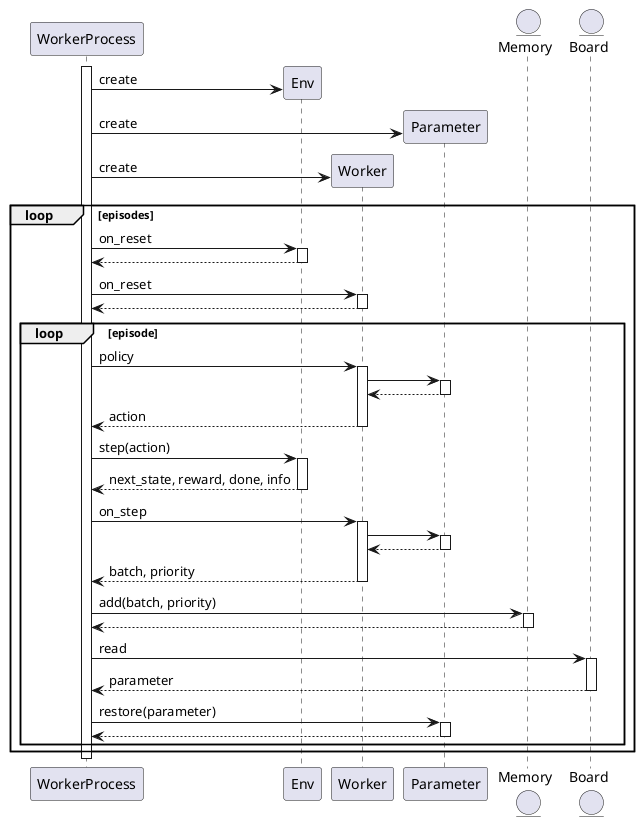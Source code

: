 @startuml
autoactivate on

participant WorkerProcess
participant Env
participant Worker
participant Parameter

entity Memory
entity Board


activate WorkerProcess
WorkerProcess -> Env ** : create
WorkerProcess -> Parameter ** : create
WorkerProcess -> Worker ** : create
loop episodes
    WorkerProcess -> Env: on_reset
    return
    WorkerProcess -> Worker: on_reset
    return

    loop episode
        WorkerProcess -> Worker: policy
            Worker -> Parameter
            return
        return action
        WorkerProcess -> Env: step(action)
        return next_state, reward, done, info

        WorkerProcess -> Worker: on_step
            Worker -> Parameter
            return
        return batch, priority
        WorkerProcess -> Memory: add(batch, priority)
        return

        WorkerProcess -> Board: read
        return parameter
        WorkerProcess -> Parameter: restore(parameter)
        return

    end
end
deactivate WorkerProcess


@enduml
